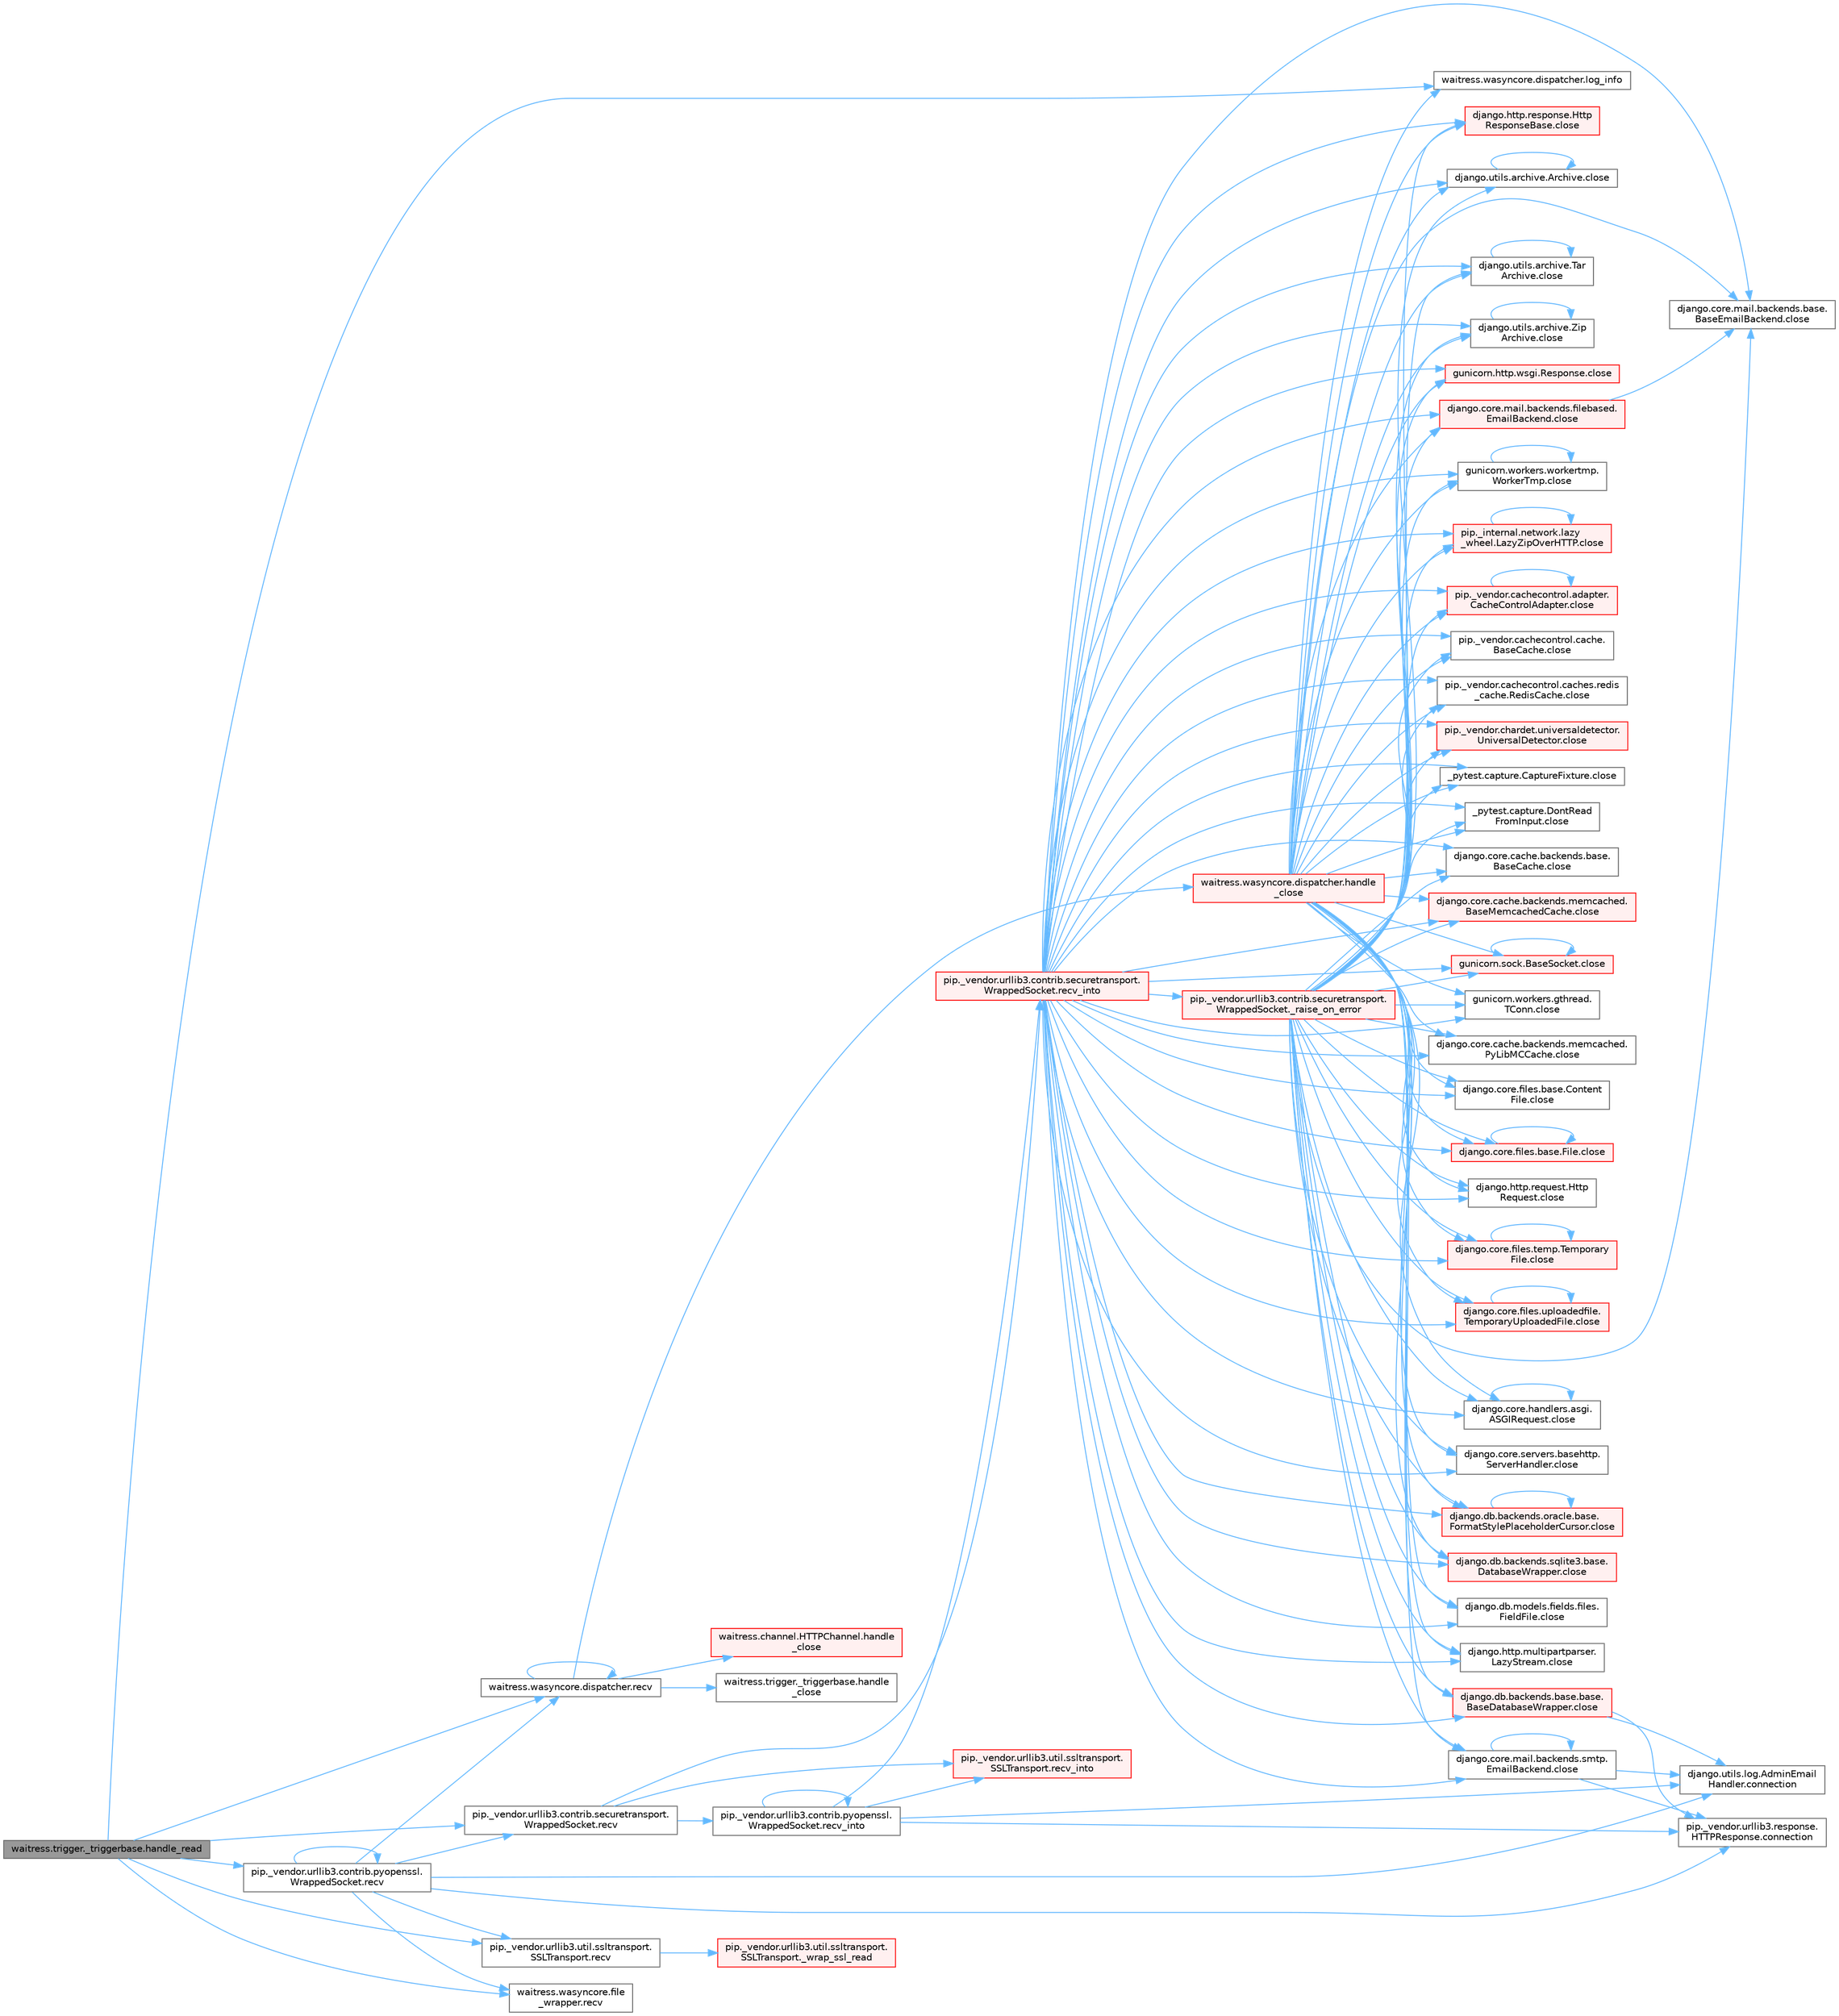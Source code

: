 digraph "waitress.trigger._triggerbase.handle_read"
{
 // LATEX_PDF_SIZE
  bgcolor="transparent";
  edge [fontname=Helvetica,fontsize=10,labelfontname=Helvetica,labelfontsize=10];
  node [fontname=Helvetica,fontsize=10,shape=box,height=0.2,width=0.4];
  rankdir="LR";
  Node1 [id="Node000001",label="waitress.trigger._triggerbase.handle_read",height=0.2,width=0.4,color="gray40", fillcolor="grey60", style="filled", fontcolor="black",tooltip=" "];
  Node1 -> Node2 [id="edge1_Node000001_Node000002",color="steelblue1",style="solid",tooltip=" "];
  Node2 [id="Node000002",label="waitress.wasyncore.dispatcher.log_info",height=0.2,width=0.4,color="grey40", fillcolor="white", style="filled",URL="$classwaitress_1_1wasyncore_1_1dispatcher.html#a09e7e2acb9ebae7ffe0c5f6cf05a141a",tooltip=" "];
  Node1 -> Node3 [id="edge2_Node000001_Node000003",color="steelblue1",style="solid",tooltip=" "];
  Node3 [id="Node000003",label="pip._vendor.urllib3.contrib.pyopenssl.\lWrappedSocket.recv",height=0.2,width=0.4,color="grey40", fillcolor="white", style="filled",URL="$classpip_1_1__vendor_1_1urllib3_1_1contrib_1_1pyopenssl_1_1_wrapped_socket.html#a08819f615d9c5d6e3dc450b0a27a6de2",tooltip=" "];
  Node3 -> Node4 [id="edge3_Node000003_Node000004",color="steelblue1",style="solid",tooltip=" "];
  Node4 [id="Node000004",label="django.utils.log.AdminEmail\lHandler.connection",height=0.2,width=0.4,color="grey40", fillcolor="white", style="filled",URL="$classdjango_1_1utils_1_1log_1_1_admin_email_handler.html#a545b5f7ec55a857fe1ca7836814a0760",tooltip=" "];
  Node3 -> Node5 [id="edge4_Node000003_Node000005",color="steelblue1",style="solid",tooltip=" "];
  Node5 [id="Node000005",label="pip._vendor.urllib3.response.\lHTTPResponse.connection",height=0.2,width=0.4,color="grey40", fillcolor="white", style="filled",URL="$classpip_1_1__vendor_1_1urllib3_1_1response_1_1_h_t_t_p_response.html#a9002314624685de3bbf9b84bdc87fef8",tooltip=" "];
  Node3 -> Node3 [id="edge5_Node000003_Node000003",color="steelblue1",style="solid",tooltip=" "];
  Node3 -> Node6 [id="edge6_Node000003_Node000006",color="steelblue1",style="solid",tooltip=" "];
  Node6 [id="Node000006",label="pip._vendor.urllib3.contrib.securetransport.\lWrappedSocket.recv",height=0.2,width=0.4,color="grey40", fillcolor="white", style="filled",URL="$classpip_1_1__vendor_1_1urllib3_1_1contrib_1_1securetransport_1_1_wrapped_socket.html#a9ee2bfcdac3f65d79e91387432bab375",tooltip=" "];
  Node6 -> Node7 [id="edge7_Node000006_Node000007",color="steelblue1",style="solid",tooltip=" "];
  Node7 [id="Node000007",label="pip._vendor.urllib3.contrib.pyopenssl.\lWrappedSocket.recv_into",height=0.2,width=0.4,color="grey40", fillcolor="white", style="filled",URL="$classpip_1_1__vendor_1_1urllib3_1_1contrib_1_1pyopenssl_1_1_wrapped_socket.html#a19092d31782a5d377e422cc6c0242c90",tooltip=" "];
  Node7 -> Node4 [id="edge8_Node000007_Node000004",color="steelblue1",style="solid",tooltip=" "];
  Node7 -> Node5 [id="edge9_Node000007_Node000005",color="steelblue1",style="solid",tooltip=" "];
  Node7 -> Node7 [id="edge10_Node000007_Node000007",color="steelblue1",style="solid",tooltip=" "];
  Node7 -> Node8 [id="edge11_Node000007_Node000008",color="steelblue1",style="solid",tooltip=" "];
  Node8 [id="Node000008",label="pip._vendor.urllib3.contrib.securetransport.\lWrappedSocket.recv_into",height=0.2,width=0.4,color="red", fillcolor="#FFF0F0", style="filled",URL="$classpip_1_1__vendor_1_1urllib3_1_1contrib_1_1securetransport_1_1_wrapped_socket.html#aedfc3cd814ef6075e6907e05860b45d6",tooltip=" "];
  Node8 -> Node9 [id="edge12_Node000008_Node000009",color="steelblue1",style="solid",tooltip=" "];
  Node9 [id="Node000009",label="pip._vendor.urllib3.contrib.securetransport.\lWrappedSocket._raise_on_error",height=0.2,width=0.4,color="red", fillcolor="#FFF0F0", style="filled",URL="$classpip_1_1__vendor_1_1urllib3_1_1contrib_1_1securetransport_1_1_wrapped_socket.html#ae89ceec48b026fbcf5e9888ee21e0c09",tooltip=" "];
  Node9 -> Node10 [id="edge13_Node000009_Node000010",color="steelblue1",style="solid",tooltip=" "];
  Node10 [id="Node000010",label="_pytest.capture.CaptureFixture.close",height=0.2,width=0.4,color="grey40", fillcolor="white", style="filled",URL="$class__pytest_1_1capture_1_1_capture_fixture.html#ac018b3a02c2aff2047974ced57907cd0",tooltip=" "];
  Node9 -> Node11 [id="edge14_Node000009_Node000011",color="steelblue1",style="solid",tooltip=" "];
  Node11 [id="Node000011",label="_pytest.capture.DontRead\lFromInput.close",height=0.2,width=0.4,color="grey40", fillcolor="white", style="filled",URL="$class__pytest_1_1capture_1_1_dont_read_from_input.html#accf28daf7db40f53462752cc02bbdd32",tooltip=" "];
  Node9 -> Node12 [id="edge15_Node000009_Node000012",color="steelblue1",style="solid",tooltip=" "];
  Node12 [id="Node000012",label="django.core.cache.backends.base.\lBaseCache.close",height=0.2,width=0.4,color="grey40", fillcolor="white", style="filled",URL="$classdjango_1_1core_1_1cache_1_1backends_1_1base_1_1_base_cache.html#ae5d10e57a1ab2b99171e943370da8cf3",tooltip=" "];
  Node9 -> Node13 [id="edge16_Node000009_Node000013",color="steelblue1",style="solid",tooltip=" "];
  Node13 [id="Node000013",label="django.core.cache.backends.memcached.\lBaseMemcachedCache.close",height=0.2,width=0.4,color="red", fillcolor="#FFF0F0", style="filled",URL="$classdjango_1_1core_1_1cache_1_1backends_1_1memcached_1_1_base_memcached_cache.html#ab36ac92f106d8dacc64d539b447a5e37",tooltip=" "];
  Node9 -> Node16 [id="edge17_Node000009_Node000016",color="steelblue1",style="solid",tooltip=" "];
  Node16 [id="Node000016",label="django.core.cache.backends.memcached.\lPyLibMCCache.close",height=0.2,width=0.4,color="grey40", fillcolor="white", style="filled",URL="$classdjango_1_1core_1_1cache_1_1backends_1_1memcached_1_1_py_lib_m_c_cache.html#a76cb2e86bb346b70433dfe177597da58",tooltip=" "];
  Node9 -> Node17 [id="edge18_Node000009_Node000017",color="steelblue1",style="solid",tooltip=" "];
  Node17 [id="Node000017",label="django.core.files.base.Content\lFile.close",height=0.2,width=0.4,color="grey40", fillcolor="white", style="filled",URL="$classdjango_1_1core_1_1files_1_1base_1_1_content_file.html#a09ae22d8cfcf28936b97a8eba0fd85cb",tooltip=" "];
  Node9 -> Node18 [id="edge19_Node000009_Node000018",color="steelblue1",style="solid",tooltip=" "];
  Node18 [id="Node000018",label="django.core.files.base.File.close",height=0.2,width=0.4,color="red", fillcolor="#FFF0F0", style="filled",URL="$classdjango_1_1core_1_1files_1_1base_1_1_file.html#a0ff3dc914f2c207114a150eaac429bdc",tooltip=" "];
  Node18 -> Node18 [id="edge20_Node000018_Node000018",color="steelblue1",style="solid",tooltip=" "];
  Node9 -> Node26 [id="edge21_Node000009_Node000026",color="steelblue1",style="solid",tooltip=" "];
  Node26 [id="Node000026",label="django.core.files.temp.Temporary\lFile.close",height=0.2,width=0.4,color="red", fillcolor="#FFF0F0", style="filled",URL="$classdjango_1_1core_1_1files_1_1temp_1_1_temporary_file.html#a3137c46b13cae4e5e6fe6489e42677d5",tooltip=" "];
  Node26 -> Node26 [id="edge22_Node000026_Node000026",color="steelblue1",style="solid",tooltip=" "];
  Node9 -> Node1056 [id="edge23_Node000009_Node001056",color="steelblue1",style="solid",tooltip=" "];
  Node1056 [id="Node001056",label="django.core.files.uploadedfile.\lTemporaryUploadedFile.close",height=0.2,width=0.4,color="red", fillcolor="#FFF0F0", style="filled",URL="$classdjango_1_1core_1_1files_1_1uploadedfile_1_1_temporary_uploaded_file.html#a01ddb9d43a99baf6157c1d60b37198cd",tooltip=" "];
  Node1056 -> Node1056 [id="edge24_Node001056_Node001056",color="steelblue1",style="solid",tooltip=" "];
  Node9 -> Node1057 [id="edge25_Node000009_Node001057",color="steelblue1",style="solid",tooltip=" "];
  Node1057 [id="Node001057",label="django.core.handlers.asgi.\lASGIRequest.close",height=0.2,width=0.4,color="grey40", fillcolor="white", style="filled",URL="$classdjango_1_1core_1_1handlers_1_1asgi_1_1_a_s_g_i_request.html#a2f3a1c1c50b4cf63ef552b4f96cc4f7f",tooltip=" "];
  Node1057 -> Node1057 [id="edge26_Node001057_Node001057",color="steelblue1",style="solid",tooltip=" "];
  Node9 -> Node1058 [id="edge27_Node000009_Node001058",color="steelblue1",style="solid",tooltip=" "];
  Node1058 [id="Node001058",label="django.core.mail.backends.base.\lBaseEmailBackend.close",height=0.2,width=0.4,color="grey40", fillcolor="white", style="filled",URL="$classdjango_1_1core_1_1mail_1_1backends_1_1base_1_1_base_email_backend.html#a358a8107d966c2d82d9eb9d18565784e",tooltip=" "];
  Node9 -> Node1059 [id="edge28_Node000009_Node001059",color="steelblue1",style="solid",tooltip=" "];
  Node1059 [id="Node001059",label="django.core.mail.backends.filebased.\lEmailBackend.close",height=0.2,width=0.4,color="red", fillcolor="#FFF0F0", style="filled",URL="$classdjango_1_1core_1_1mail_1_1backends_1_1filebased_1_1_email_backend.html#af90ba8a487930e530a20ceb03669a672",tooltip=" "];
  Node1059 -> Node1058 [id="edge29_Node001059_Node001058",color="steelblue1",style="solid",tooltip=" "];
  Node9 -> Node1060 [id="edge30_Node000009_Node001060",color="steelblue1",style="solid",tooltip=" "];
  Node1060 [id="Node001060",label="django.core.mail.backends.smtp.\lEmailBackend.close",height=0.2,width=0.4,color="grey40", fillcolor="white", style="filled",URL="$classdjango_1_1core_1_1mail_1_1backends_1_1smtp_1_1_email_backend.html#a6ac7253539c4f1102986c6df417fb050",tooltip=" "];
  Node1060 -> Node1060 [id="edge31_Node001060_Node001060",color="steelblue1",style="solid",tooltip=" "];
  Node1060 -> Node4 [id="edge32_Node001060_Node000004",color="steelblue1",style="solid",tooltip=" "];
  Node1060 -> Node5 [id="edge33_Node001060_Node000005",color="steelblue1",style="solid",tooltip=" "];
  Node9 -> Node1061 [id="edge34_Node000009_Node001061",color="steelblue1",style="solid",tooltip=" "];
  Node1061 [id="Node001061",label="django.core.servers.basehttp.\lServerHandler.close",height=0.2,width=0.4,color="grey40", fillcolor="white", style="filled",URL="$classdjango_1_1core_1_1servers_1_1basehttp_1_1_server_handler.html#a67022bc1dc85a75307901027d41a6a61",tooltip=" "];
  Node9 -> Node1062 [id="edge35_Node000009_Node001062",color="steelblue1",style="solid",tooltip=" "];
  Node1062 [id="Node001062",label="django.db.backends.base.base.\lBaseDatabaseWrapper.close",height=0.2,width=0.4,color="red", fillcolor="#FFF0F0", style="filled",URL="$classdjango_1_1db_1_1backends_1_1base_1_1base_1_1_base_database_wrapper.html#a01214a9b91408274fbc34cb062baf2bc",tooltip=" "];
  Node1062 -> Node4 [id="edge36_Node001062_Node000004",color="steelblue1",style="solid",tooltip=" "];
  Node1062 -> Node5 [id="edge37_Node001062_Node000005",color="steelblue1",style="solid",tooltip=" "];
  Node9 -> Node1072 [id="edge38_Node000009_Node001072",color="steelblue1",style="solid",tooltip=" "];
  Node1072 [id="Node001072",label="django.db.backends.oracle.base.\lFormatStylePlaceholderCursor.close",height=0.2,width=0.4,color="red", fillcolor="#FFF0F0", style="filled",URL="$classdjango_1_1db_1_1backends_1_1oracle_1_1base_1_1_format_style_placeholder_cursor.html#aebbf24b6a824d4e0fb370ce417d41f93",tooltip=" "];
  Node1072 -> Node1072 [id="edge39_Node001072_Node001072",color="steelblue1",style="solid",tooltip=" "];
  Node9 -> Node1077 [id="edge40_Node000009_Node001077",color="steelblue1",style="solid",tooltip=" "];
  Node1077 [id="Node001077",label="django.db.backends.sqlite3.base.\lDatabaseWrapper.close",height=0.2,width=0.4,color="red", fillcolor="#FFF0F0", style="filled",URL="$classdjango_1_1db_1_1backends_1_1sqlite3_1_1base_1_1_database_wrapper.html#accb46eb6dd574171611ec4912f677d3f",tooltip=" "];
  Node9 -> Node1080 [id="edge41_Node000009_Node001080",color="steelblue1",style="solid",tooltip=" "];
  Node1080 [id="Node001080",label="django.db.models.fields.files.\lFieldFile.close",height=0.2,width=0.4,color="grey40", fillcolor="white", style="filled",URL="$classdjango_1_1db_1_1models_1_1fields_1_1files_1_1_field_file.html#a7764f6ac41d2cf2e0e60639dff4d7f03",tooltip=" "];
  Node9 -> Node1081 [id="edge42_Node000009_Node001081",color="steelblue1",style="solid",tooltip=" "];
  Node1081 [id="Node001081",label="django.http.multipartparser.\lLazyStream.close",height=0.2,width=0.4,color="grey40", fillcolor="white", style="filled",URL="$classdjango_1_1http_1_1multipartparser_1_1_lazy_stream.html#a8cc031a8e3e86872b4d5d12ebb448573",tooltip=" "];
  Node9 -> Node1082 [id="edge43_Node000009_Node001082",color="steelblue1",style="solid",tooltip=" "];
  Node1082 [id="Node001082",label="django.http.request.Http\lRequest.close",height=0.2,width=0.4,color="grey40", fillcolor="white", style="filled",URL="$classdjango_1_1http_1_1request_1_1_http_request.html#a13db25295d57830ab61aed1a8339842e",tooltip=" "];
  Node9 -> Node1083 [id="edge44_Node000009_Node001083",color="steelblue1",style="solid",tooltip=" "];
  Node1083 [id="Node001083",label="django.http.response.Http\lResponseBase.close",height=0.2,width=0.4,color="red", fillcolor="#FFF0F0", style="filled",URL="$classdjango_1_1http_1_1response_1_1_http_response_base.html#a2e18a8319fb2b68853f032a3a1e93ffe",tooltip=" "];
  Node9 -> Node1084 [id="edge45_Node000009_Node001084",color="steelblue1",style="solid",tooltip=" "];
  Node1084 [id="Node001084",label="django.utils.archive.Archive.close",height=0.2,width=0.4,color="grey40", fillcolor="white", style="filled",URL="$classdjango_1_1utils_1_1archive_1_1_archive.html#a5fe062c89d687d218982c9c523c74c2a",tooltip=" "];
  Node1084 -> Node1084 [id="edge46_Node001084_Node001084",color="steelblue1",style="solid",tooltip=" "];
  Node9 -> Node1085 [id="edge47_Node000009_Node001085",color="steelblue1",style="solid",tooltip=" "];
  Node1085 [id="Node001085",label="django.utils.archive.Tar\lArchive.close",height=0.2,width=0.4,color="grey40", fillcolor="white", style="filled",URL="$classdjango_1_1utils_1_1archive_1_1_tar_archive.html#a9f92da2fc83a8bf18400412a9cf77836",tooltip=" "];
  Node1085 -> Node1085 [id="edge48_Node001085_Node001085",color="steelblue1",style="solid",tooltip=" "];
  Node9 -> Node1086 [id="edge49_Node000009_Node001086",color="steelblue1",style="solid",tooltip=" "];
  Node1086 [id="Node001086",label="django.utils.archive.Zip\lArchive.close",height=0.2,width=0.4,color="grey40", fillcolor="white", style="filled",URL="$classdjango_1_1utils_1_1archive_1_1_zip_archive.html#a72926f0c232970ff5bf94a7082dd5ac9",tooltip=" "];
  Node1086 -> Node1086 [id="edge50_Node001086_Node001086",color="steelblue1",style="solid",tooltip=" "];
  Node9 -> Node1087 [id="edge51_Node000009_Node001087",color="steelblue1",style="solid",tooltip=" "];
  Node1087 [id="Node001087",label="gunicorn.http.wsgi.Response.close",height=0.2,width=0.4,color="red", fillcolor="#FFF0F0", style="filled",URL="$classgunicorn_1_1http_1_1wsgi_1_1_response.html#a046ea28916c2a721d57a5852261bef24",tooltip=" "];
  Node9 -> Node1094 [id="edge52_Node000009_Node001094",color="steelblue1",style="solid",tooltip=" "];
  Node1094 [id="Node001094",label="gunicorn.sock.BaseSocket.close",height=0.2,width=0.4,color="red", fillcolor="#FFF0F0", style="filled",URL="$classgunicorn_1_1sock_1_1_base_socket.html#af2002e81bf30cc8c6614f9568af6ef06",tooltip=" "];
  Node1094 -> Node1094 [id="edge53_Node001094_Node001094",color="steelblue1",style="solid",tooltip=" "];
  Node9 -> Node1136 [id="edge54_Node000009_Node001136",color="steelblue1",style="solid",tooltip=" "];
  Node1136 [id="Node001136",label="gunicorn.workers.gthread.\lTConn.close",height=0.2,width=0.4,color="grey40", fillcolor="white", style="filled",URL="$classgunicorn_1_1workers_1_1gthread_1_1_t_conn.html#aa302868e132a81509a48f46789d6afc4",tooltip=" "];
  Node9 -> Node1137 [id="edge55_Node000009_Node001137",color="steelblue1",style="solid",tooltip=" "];
  Node1137 [id="Node001137",label="gunicorn.workers.workertmp.\lWorkerTmp.close",height=0.2,width=0.4,color="grey40", fillcolor="white", style="filled",URL="$classgunicorn_1_1workers_1_1workertmp_1_1_worker_tmp.html#ae6bf726cee2be8f52fa4bbe0f868d3c6",tooltip=" "];
  Node1137 -> Node1137 [id="edge56_Node001137_Node001137",color="steelblue1",style="solid",tooltip=" "];
  Node9 -> Node1138 [id="edge57_Node000009_Node001138",color="steelblue1",style="solid",tooltip=" "];
  Node1138 [id="Node001138",label="pip._internal.network.lazy\l_wheel.LazyZipOverHTTP.close",height=0.2,width=0.4,color="red", fillcolor="#FFF0F0", style="filled",URL="$classpip_1_1__internal_1_1network_1_1lazy__wheel_1_1_lazy_zip_over_h_t_t_p.html#a6aeec11453c683f141b9fe121163a8d0",tooltip=" "];
  Node1138 -> Node1138 [id="edge58_Node001138_Node001138",color="steelblue1",style="solid",tooltip=" "];
  Node9 -> Node1139 [id="edge59_Node000009_Node001139",color="steelblue1",style="solid",tooltip=" "];
  Node1139 [id="Node001139",label="pip._vendor.cachecontrol.adapter.\lCacheControlAdapter.close",height=0.2,width=0.4,color="red", fillcolor="#FFF0F0", style="filled",URL="$classpip_1_1__vendor_1_1cachecontrol_1_1adapter_1_1_cache_control_adapter.html#a085c6ea7434042e9af7286a8875fb646",tooltip=" "];
  Node1139 -> Node1139 [id="edge60_Node001139_Node001139",color="steelblue1",style="solid",tooltip=" "];
  Node9 -> Node1142 [id="edge61_Node000009_Node001142",color="steelblue1",style="solid",tooltip=" "];
  Node1142 [id="Node001142",label="pip._vendor.cachecontrol.cache.\lBaseCache.close",height=0.2,width=0.4,color="grey40", fillcolor="white", style="filled",URL="$classpip_1_1__vendor_1_1cachecontrol_1_1cache_1_1_base_cache.html#aed3b918393d941c531ffda7afa8968c5",tooltip=" "];
  Node9 -> Node1143 [id="edge62_Node000009_Node001143",color="steelblue1",style="solid",tooltip=" "];
  Node1143 [id="Node001143",label="pip._vendor.cachecontrol.caches.redis\l_cache.RedisCache.close",height=0.2,width=0.4,color="grey40", fillcolor="white", style="filled",URL="$classpip_1_1__vendor_1_1cachecontrol_1_1caches_1_1redis__cache_1_1_redis_cache.html#a3703f11cd74de5a2d416b33208df6710",tooltip=" "];
  Node9 -> Node1144 [id="edge63_Node000009_Node001144",color="steelblue1",style="solid",tooltip=" "];
  Node1144 [id="Node001144",label="pip._vendor.chardet.universaldetector.\lUniversalDetector.close",height=0.2,width=0.4,color="red", fillcolor="#FFF0F0", style="filled",URL="$classpip_1_1__vendor_1_1chardet_1_1universaldetector_1_1_universal_detector.html#a2a729e7ae145e4953628aac35a1478d1",tooltip=" "];
  Node8 -> Node10 [id="edge64_Node000008_Node000010",color="steelblue1",style="solid",tooltip=" "];
  Node8 -> Node11 [id="edge65_Node000008_Node000011",color="steelblue1",style="solid",tooltip=" "];
  Node8 -> Node12 [id="edge66_Node000008_Node000012",color="steelblue1",style="solid",tooltip=" "];
  Node8 -> Node13 [id="edge67_Node000008_Node000013",color="steelblue1",style="solid",tooltip=" "];
  Node8 -> Node16 [id="edge68_Node000008_Node000016",color="steelblue1",style="solid",tooltip=" "];
  Node8 -> Node17 [id="edge69_Node000008_Node000017",color="steelblue1",style="solid",tooltip=" "];
  Node8 -> Node18 [id="edge70_Node000008_Node000018",color="steelblue1",style="solid",tooltip=" "];
  Node8 -> Node26 [id="edge71_Node000008_Node000026",color="steelblue1",style="solid",tooltip=" "];
  Node8 -> Node1056 [id="edge72_Node000008_Node001056",color="steelblue1",style="solid",tooltip=" "];
  Node8 -> Node1057 [id="edge73_Node000008_Node001057",color="steelblue1",style="solid",tooltip=" "];
  Node8 -> Node1058 [id="edge74_Node000008_Node001058",color="steelblue1",style="solid",tooltip=" "];
  Node8 -> Node1059 [id="edge75_Node000008_Node001059",color="steelblue1",style="solid",tooltip=" "];
  Node8 -> Node1060 [id="edge76_Node000008_Node001060",color="steelblue1",style="solid",tooltip=" "];
  Node8 -> Node1061 [id="edge77_Node000008_Node001061",color="steelblue1",style="solid",tooltip=" "];
  Node8 -> Node1062 [id="edge78_Node000008_Node001062",color="steelblue1",style="solid",tooltip=" "];
  Node8 -> Node1072 [id="edge79_Node000008_Node001072",color="steelblue1",style="solid",tooltip=" "];
  Node8 -> Node1077 [id="edge80_Node000008_Node001077",color="steelblue1",style="solid",tooltip=" "];
  Node8 -> Node1080 [id="edge81_Node000008_Node001080",color="steelblue1",style="solid",tooltip=" "];
  Node8 -> Node1081 [id="edge82_Node000008_Node001081",color="steelblue1",style="solid",tooltip=" "];
  Node8 -> Node1082 [id="edge83_Node000008_Node001082",color="steelblue1",style="solid",tooltip=" "];
  Node8 -> Node1083 [id="edge84_Node000008_Node001083",color="steelblue1",style="solid",tooltip=" "];
  Node8 -> Node1084 [id="edge85_Node000008_Node001084",color="steelblue1",style="solid",tooltip=" "];
  Node8 -> Node1085 [id="edge86_Node000008_Node001085",color="steelblue1",style="solid",tooltip=" "];
  Node8 -> Node1086 [id="edge87_Node000008_Node001086",color="steelblue1",style="solid",tooltip=" "];
  Node8 -> Node1087 [id="edge88_Node000008_Node001087",color="steelblue1",style="solid",tooltip=" "];
  Node8 -> Node1094 [id="edge89_Node000008_Node001094",color="steelblue1",style="solid",tooltip=" "];
  Node8 -> Node1136 [id="edge90_Node000008_Node001136",color="steelblue1",style="solid",tooltip=" "];
  Node8 -> Node1137 [id="edge91_Node000008_Node001137",color="steelblue1",style="solid",tooltip=" "];
  Node8 -> Node1138 [id="edge92_Node000008_Node001138",color="steelblue1",style="solid",tooltip=" "];
  Node8 -> Node1139 [id="edge93_Node000008_Node001139",color="steelblue1",style="solid",tooltip=" "];
  Node8 -> Node1142 [id="edge94_Node000008_Node001142",color="steelblue1",style="solid",tooltip=" "];
  Node8 -> Node1143 [id="edge95_Node000008_Node001143",color="steelblue1",style="solid",tooltip=" "];
  Node8 -> Node1144 [id="edge96_Node000008_Node001144",color="steelblue1",style="solid",tooltip=" "];
  Node7 -> Node4530 [id="edge97_Node000007_Node004530",color="steelblue1",style="solid",tooltip=" "];
  Node4530 [id="Node004530",label="pip._vendor.urllib3.util.ssltransport.\lSSLTransport.recv_into",height=0.2,width=0.4,color="red", fillcolor="#FFF0F0", style="filled",URL="$classpip_1_1__vendor_1_1urllib3_1_1util_1_1ssltransport_1_1_s_s_l_transport.html#a9d8da497d2fe869c1f3f9ad1de30fd0c",tooltip=" "];
  Node6 -> Node8 [id="edge98_Node000006_Node000008",color="steelblue1",style="solid",tooltip=" "];
  Node6 -> Node4530 [id="edge99_Node000006_Node004530",color="steelblue1",style="solid",tooltip=" "];
  Node3 -> Node1049 [id="edge100_Node000003_Node001049",color="steelblue1",style="solid",tooltip=" "];
  Node1049 [id="Node001049",label="pip._vendor.urllib3.util.ssltransport.\lSSLTransport.recv",height=0.2,width=0.4,color="grey40", fillcolor="white", style="filled",URL="$classpip_1_1__vendor_1_1urllib3_1_1util_1_1ssltransport_1_1_s_s_l_transport.html#a6072d1892408325de5758d1c941826e9",tooltip=" "];
  Node1049 -> Node1048 [id="edge101_Node001049_Node001048",color="steelblue1",style="solid",tooltip=" "];
  Node1048 [id="Node001048",label="pip._vendor.urllib3.util.ssltransport.\lSSLTransport._wrap_ssl_read",height=0.2,width=0.4,color="red", fillcolor="#FFF0F0", style="filled",URL="$classpip_1_1__vendor_1_1urllib3_1_1util_1_1ssltransport_1_1_s_s_l_transport.html#aaf395c806353eee2ffb46f65791050f1",tooltip=" "];
  Node3 -> Node4531 [id="edge102_Node000003_Node004531",color="steelblue1",style="solid",tooltip=" "];
  Node4531 [id="Node004531",label="waitress.wasyncore.dispatcher.recv",height=0.2,width=0.4,color="grey40", fillcolor="white", style="filled",URL="$classwaitress_1_1wasyncore_1_1dispatcher.html#a2b92c3b16cb7b8d99eecfc9b18fa74f9",tooltip=" "];
  Node4531 -> Node1052 [id="edge103_Node004531_Node001052",color="steelblue1",style="solid",tooltip=" "];
  Node1052 [id="Node001052",label="waitress.channel.HTTPChannel.handle\l_close",height=0.2,width=0.4,color="red", fillcolor="#FFF0F0", style="filled",URL="$classwaitress_1_1channel_1_1_h_t_t_p_channel.html#a7a39d8c5e77ff656e2d0a4bbff44853f",tooltip=" "];
  Node4531 -> Node1054 [id="edge104_Node004531_Node001054",color="steelblue1",style="solid",tooltip=" "];
  Node1054 [id="Node001054",label="waitress.trigger._triggerbase.handle\l_close",height=0.2,width=0.4,color="grey40", fillcolor="white", style="filled",URL="$classwaitress_1_1trigger_1_1__triggerbase.html#a31e26e130509668a8b5bb4240ec9dd45",tooltip=" "];
  Node4531 -> Node1055 [id="edge105_Node004531_Node001055",color="steelblue1",style="solid",tooltip=" "];
  Node1055 [id="Node001055",label="waitress.wasyncore.dispatcher.handle\l_close",height=0.2,width=0.4,color="red", fillcolor="#FFF0F0", style="filled",URL="$classwaitress_1_1wasyncore_1_1dispatcher.html#a3aa67ce99ade5536c206ebc997189803",tooltip=" "];
  Node1055 -> Node10 [id="edge106_Node001055_Node000010",color="steelblue1",style="solid",tooltip=" "];
  Node1055 -> Node11 [id="edge107_Node001055_Node000011",color="steelblue1",style="solid",tooltip=" "];
  Node1055 -> Node12 [id="edge108_Node001055_Node000012",color="steelblue1",style="solid",tooltip=" "];
  Node1055 -> Node13 [id="edge109_Node001055_Node000013",color="steelblue1",style="solid",tooltip=" "];
  Node1055 -> Node16 [id="edge110_Node001055_Node000016",color="steelblue1",style="solid",tooltip=" "];
  Node1055 -> Node17 [id="edge111_Node001055_Node000017",color="steelblue1",style="solid",tooltip=" "];
  Node1055 -> Node18 [id="edge112_Node001055_Node000018",color="steelblue1",style="solid",tooltip=" "];
  Node1055 -> Node26 [id="edge113_Node001055_Node000026",color="steelblue1",style="solid",tooltip=" "];
  Node1055 -> Node1056 [id="edge114_Node001055_Node001056",color="steelblue1",style="solid",tooltip=" "];
  Node1055 -> Node1057 [id="edge115_Node001055_Node001057",color="steelblue1",style="solid",tooltip=" "];
  Node1055 -> Node1058 [id="edge116_Node001055_Node001058",color="steelblue1",style="solid",tooltip=" "];
  Node1055 -> Node1059 [id="edge117_Node001055_Node001059",color="steelblue1",style="solid",tooltip=" "];
  Node1055 -> Node1060 [id="edge118_Node001055_Node001060",color="steelblue1",style="solid",tooltip=" "];
  Node1055 -> Node1061 [id="edge119_Node001055_Node001061",color="steelblue1",style="solid",tooltip=" "];
  Node1055 -> Node1062 [id="edge120_Node001055_Node001062",color="steelblue1",style="solid",tooltip=" "];
  Node1055 -> Node1072 [id="edge121_Node001055_Node001072",color="steelblue1",style="solid",tooltip=" "];
  Node1055 -> Node1077 [id="edge122_Node001055_Node001077",color="steelblue1",style="solid",tooltip=" "];
  Node1055 -> Node1080 [id="edge123_Node001055_Node001080",color="steelblue1",style="solid",tooltip=" "];
  Node1055 -> Node1081 [id="edge124_Node001055_Node001081",color="steelblue1",style="solid",tooltip=" "];
  Node1055 -> Node1082 [id="edge125_Node001055_Node001082",color="steelblue1",style="solid",tooltip=" "];
  Node1055 -> Node1083 [id="edge126_Node001055_Node001083",color="steelblue1",style="solid",tooltip=" "];
  Node1055 -> Node1084 [id="edge127_Node001055_Node001084",color="steelblue1",style="solid",tooltip=" "];
  Node1055 -> Node1085 [id="edge128_Node001055_Node001085",color="steelblue1",style="solid",tooltip=" "];
  Node1055 -> Node1086 [id="edge129_Node001055_Node001086",color="steelblue1",style="solid",tooltip=" "];
  Node1055 -> Node1087 [id="edge130_Node001055_Node001087",color="steelblue1",style="solid",tooltip=" "];
  Node1055 -> Node1094 [id="edge131_Node001055_Node001094",color="steelblue1",style="solid",tooltip=" "];
  Node1055 -> Node1136 [id="edge132_Node001055_Node001136",color="steelblue1",style="solid",tooltip=" "];
  Node1055 -> Node1137 [id="edge133_Node001055_Node001137",color="steelblue1",style="solid",tooltip=" "];
  Node1055 -> Node1138 [id="edge134_Node001055_Node001138",color="steelblue1",style="solid",tooltip=" "];
  Node1055 -> Node1139 [id="edge135_Node001055_Node001139",color="steelblue1",style="solid",tooltip=" "];
  Node1055 -> Node1142 [id="edge136_Node001055_Node001142",color="steelblue1",style="solid",tooltip=" "];
  Node1055 -> Node1143 [id="edge137_Node001055_Node001143",color="steelblue1",style="solid",tooltip=" "];
  Node1055 -> Node1144 [id="edge138_Node001055_Node001144",color="steelblue1",style="solid",tooltip=" "];
  Node1055 -> Node2 [id="edge139_Node001055_Node000002",color="steelblue1",style="solid",tooltip=" "];
  Node4531 -> Node4531 [id="edge140_Node004531_Node004531",color="steelblue1",style="solid",tooltip=" "];
  Node3 -> Node4532 [id="edge141_Node000003_Node004532",color="steelblue1",style="solid",tooltip=" "];
  Node4532 [id="Node004532",label="waitress.wasyncore.file\l_wrapper.recv",height=0.2,width=0.4,color="grey40", fillcolor="white", style="filled",URL="$classwaitress_1_1wasyncore_1_1file__wrapper.html#ac67acaab722690d0db3259037391f223",tooltip=" "];
  Node1 -> Node6 [id="edge142_Node000001_Node000006",color="steelblue1",style="solid",tooltip=" "];
  Node1 -> Node1049 [id="edge143_Node000001_Node001049",color="steelblue1",style="solid",tooltip=" "];
  Node1 -> Node4531 [id="edge144_Node000001_Node004531",color="steelblue1",style="solid",tooltip=" "];
  Node1 -> Node4532 [id="edge145_Node000001_Node004532",color="steelblue1",style="solid",tooltip=" "];
}
